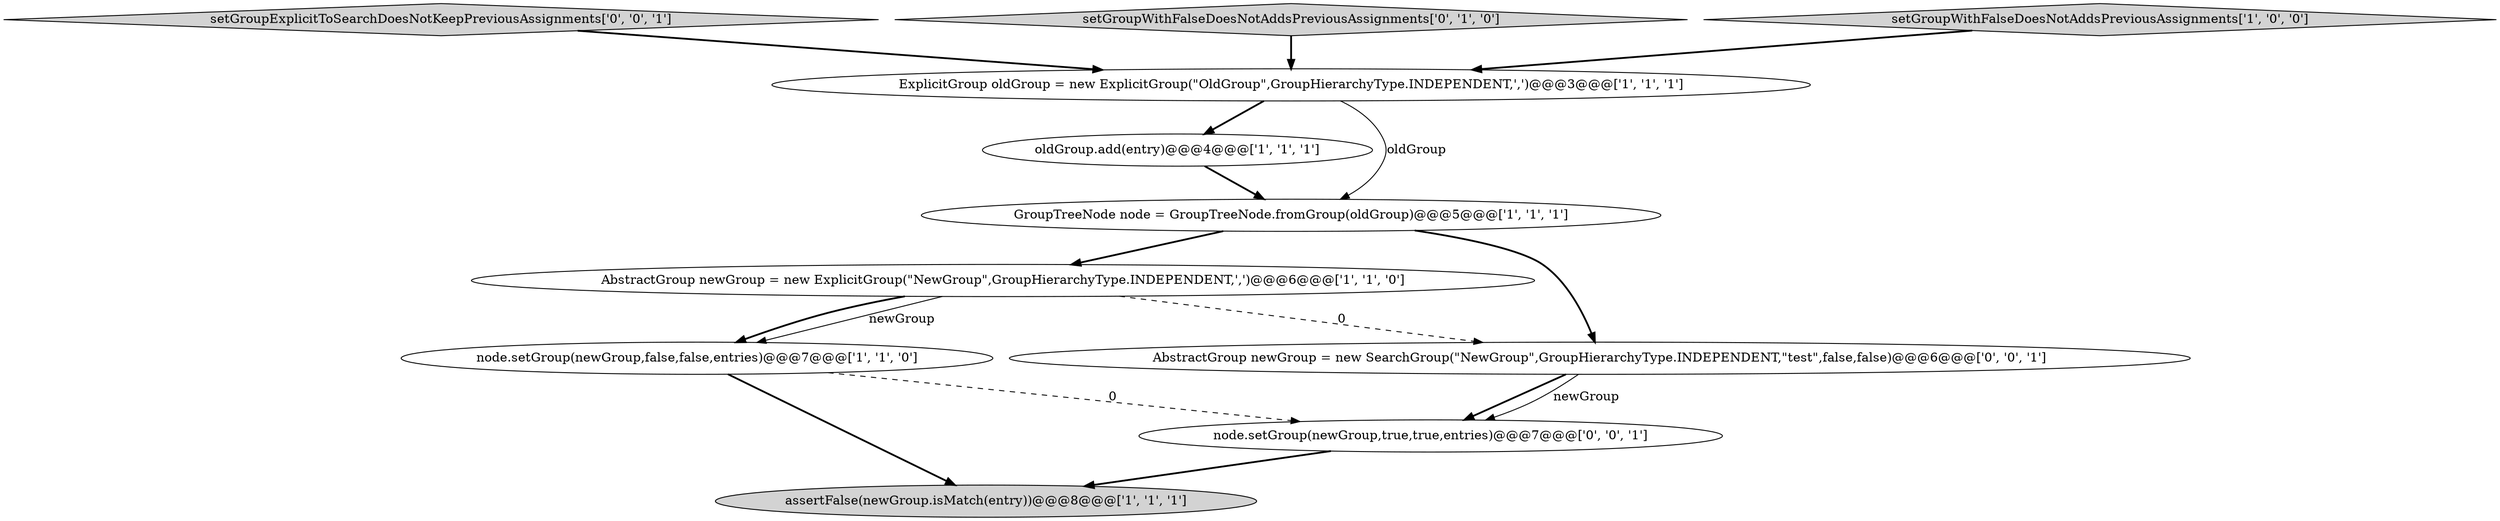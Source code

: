 digraph {
1 [style = filled, label = "node.setGroup(newGroup,false,false,entries)@@@7@@@['1', '1', '0']", fillcolor = white, shape = ellipse image = "AAA0AAABBB1BBB"];
2 [style = filled, label = "ExplicitGroup oldGroup = new ExplicitGroup(\"OldGroup\",GroupHierarchyType.INDEPENDENT,',')@@@3@@@['1', '1', '1']", fillcolor = white, shape = ellipse image = "AAA0AAABBB1BBB"];
8 [style = filled, label = "setGroupExplicitToSearchDoesNotKeepPreviousAssignments['0', '0', '1']", fillcolor = lightgray, shape = diamond image = "AAA0AAABBB3BBB"];
0 [style = filled, label = "AbstractGroup newGroup = new ExplicitGroup(\"NewGroup\",GroupHierarchyType.INDEPENDENT,',')@@@6@@@['1', '1', '0']", fillcolor = white, shape = ellipse image = "AAA0AAABBB1BBB"];
5 [style = filled, label = "oldGroup.add(entry)@@@4@@@['1', '1', '1']", fillcolor = white, shape = ellipse image = "AAA0AAABBB1BBB"];
4 [style = filled, label = "GroupTreeNode node = GroupTreeNode.fromGroup(oldGroup)@@@5@@@['1', '1', '1']", fillcolor = white, shape = ellipse image = "AAA0AAABBB1BBB"];
7 [style = filled, label = "setGroupWithFalseDoesNotAddsPreviousAssignments['0', '1', '0']", fillcolor = lightgray, shape = diamond image = "AAA0AAABBB2BBB"];
10 [style = filled, label = "AbstractGroup newGroup = new SearchGroup(\"NewGroup\",GroupHierarchyType.INDEPENDENT,\"test\",false,false)@@@6@@@['0', '0', '1']", fillcolor = white, shape = ellipse image = "AAA0AAABBB3BBB"];
9 [style = filled, label = "node.setGroup(newGroup,true,true,entries)@@@7@@@['0', '0', '1']", fillcolor = white, shape = ellipse image = "AAA0AAABBB3BBB"];
3 [style = filled, label = "setGroupWithFalseDoesNotAddsPreviousAssignments['1', '0', '0']", fillcolor = lightgray, shape = diamond image = "AAA0AAABBB1BBB"];
6 [style = filled, label = "assertFalse(newGroup.isMatch(entry))@@@8@@@['1', '1', '1']", fillcolor = lightgray, shape = ellipse image = "AAA0AAABBB1BBB"];
4->10 [style = bold, label=""];
1->9 [style = dashed, label="0"];
10->9 [style = bold, label=""];
1->6 [style = bold, label=""];
9->6 [style = bold, label=""];
3->2 [style = bold, label=""];
8->2 [style = bold, label=""];
0->1 [style = solid, label="newGroup"];
7->2 [style = bold, label=""];
0->1 [style = bold, label=""];
10->9 [style = solid, label="newGroup"];
0->10 [style = dashed, label="0"];
5->4 [style = bold, label=""];
4->0 [style = bold, label=""];
2->5 [style = bold, label=""];
2->4 [style = solid, label="oldGroup"];
}
